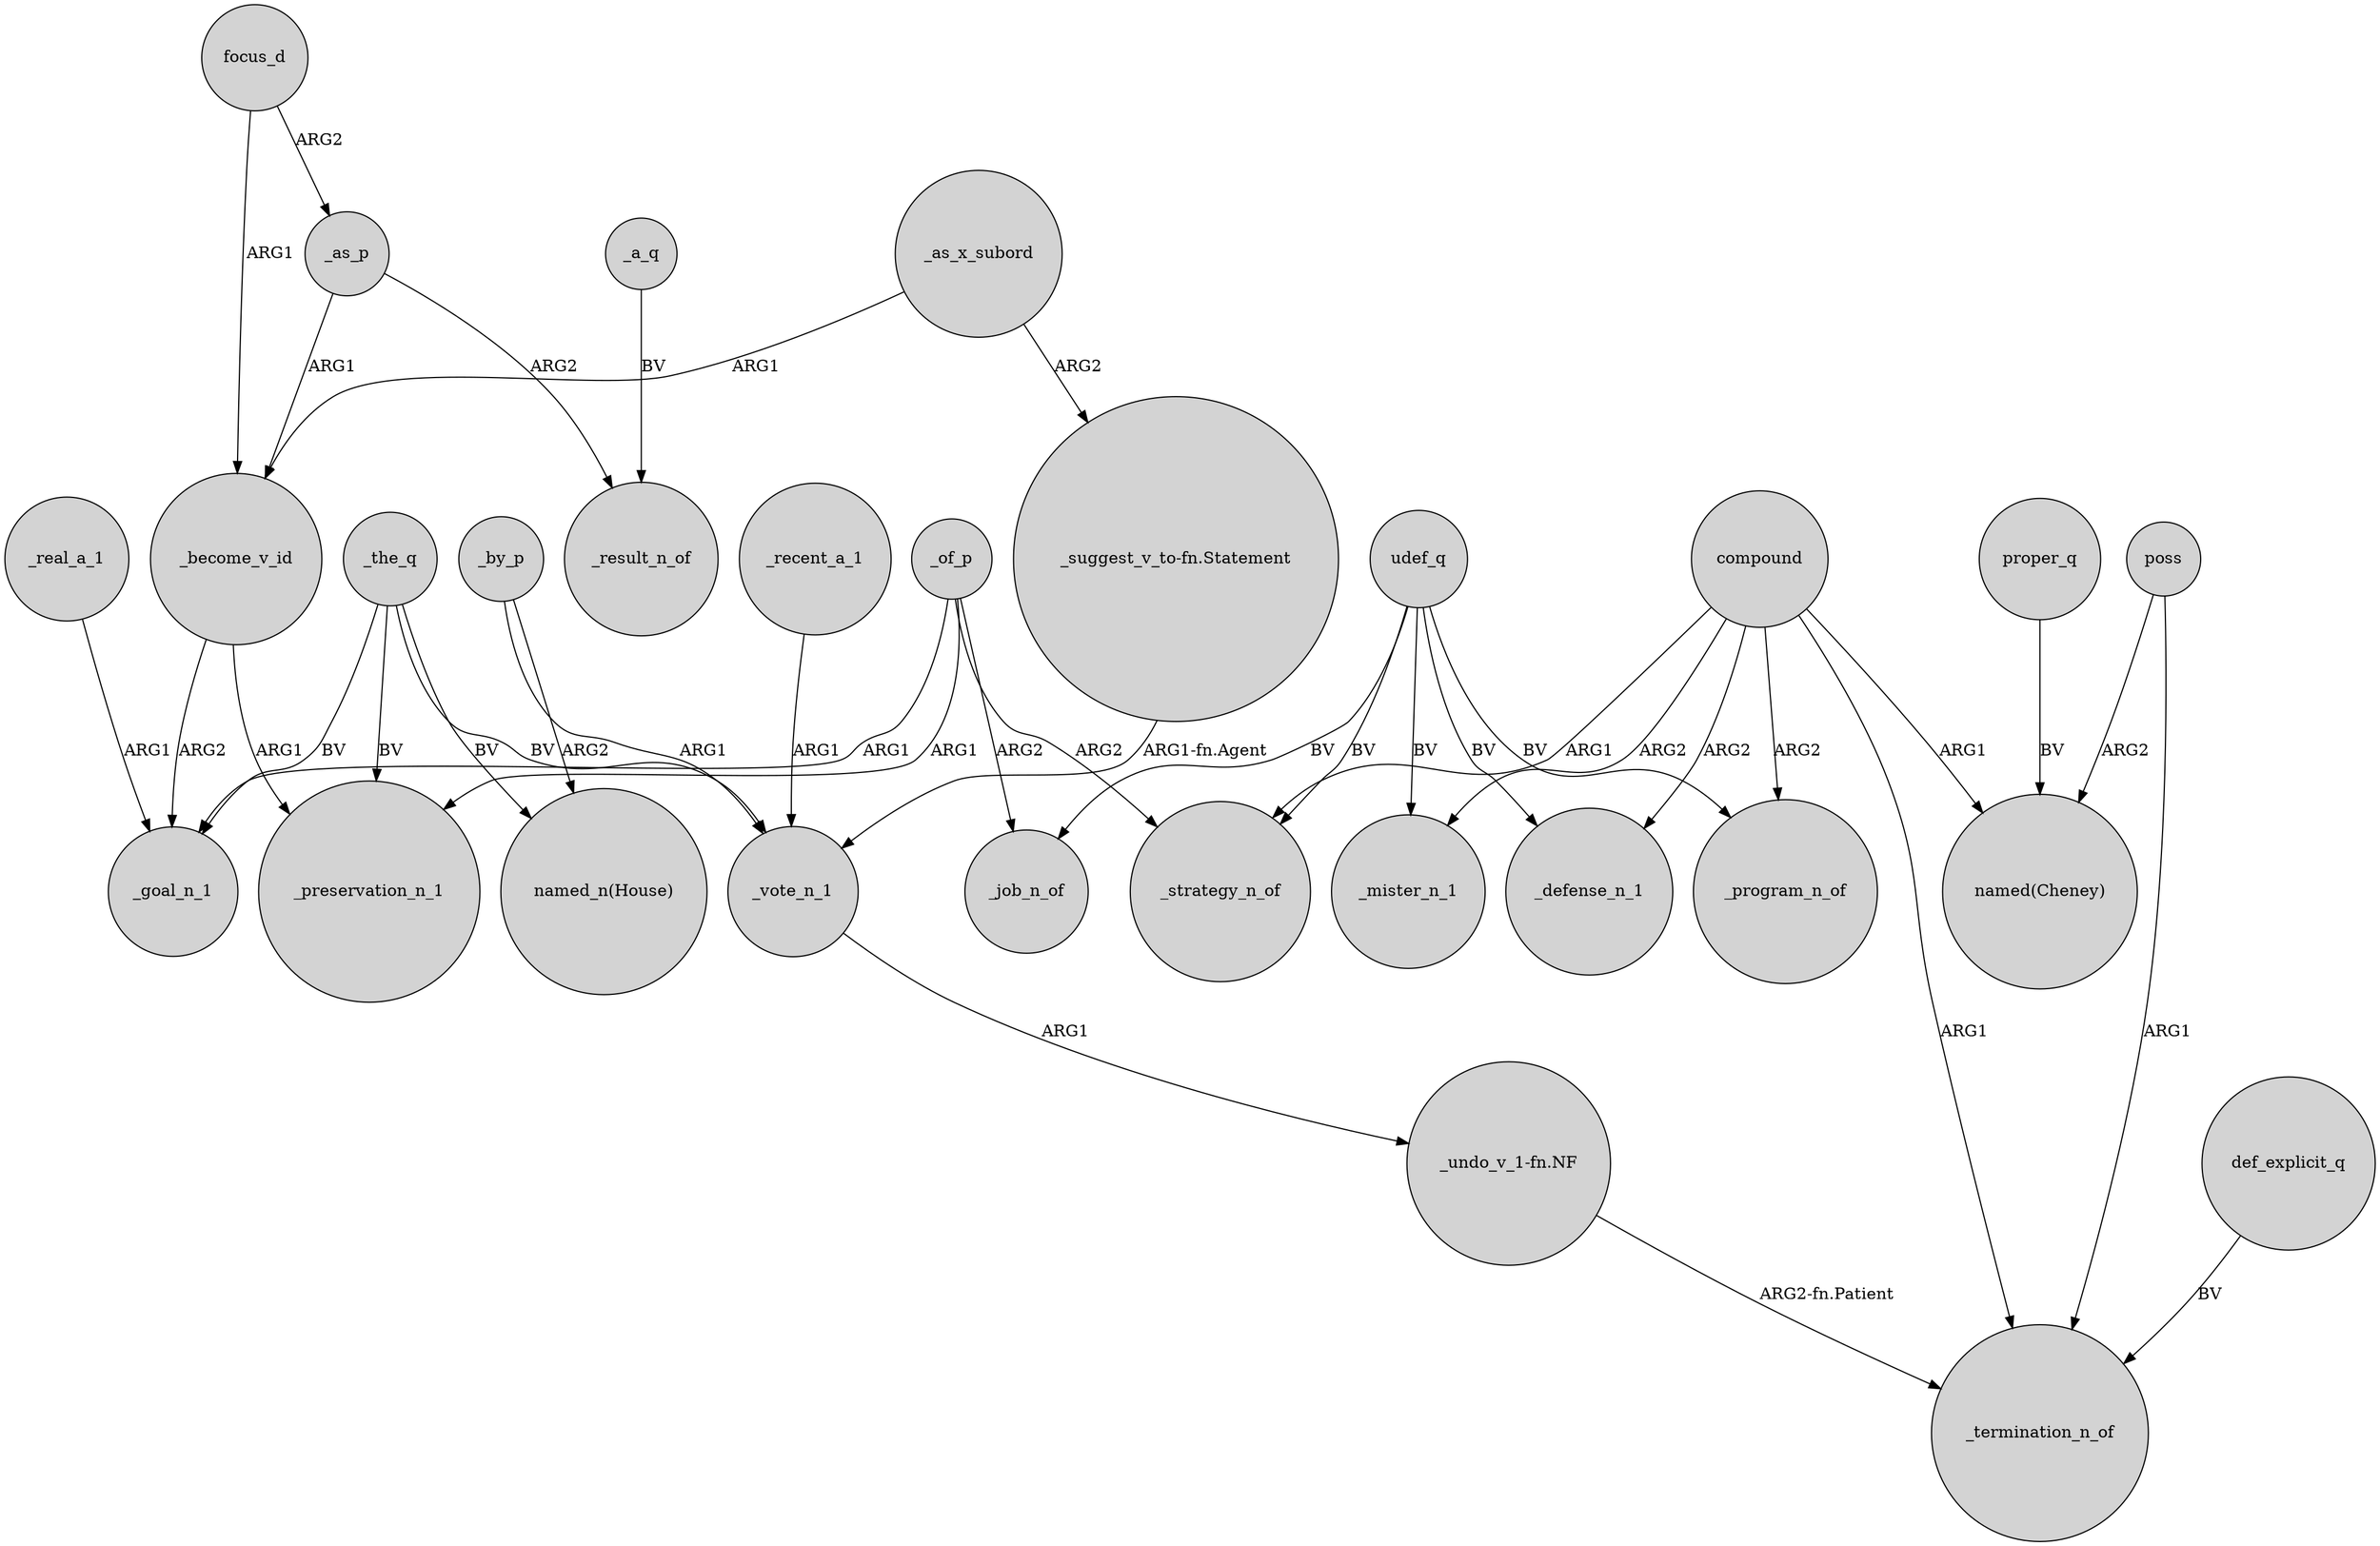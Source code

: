 digraph {
	node [shape=circle style=filled]
	compound -> _program_n_of [label=ARG2]
	_vote_n_1 -> "_undo_v_1-fn.NF" [label=ARG1]
	_by_p -> "named_n(House)" [label=ARG2]
	compound -> _termination_n_of [label=ARG1]
	_as_p -> _become_v_id [label=ARG1]
	_of_p -> _strategy_n_of [label=ARG2]
	"_suggest_v_to-fn.Statement" -> _vote_n_1 [label="ARG1-fn.Agent"]
	compound -> _mister_n_1 [label=ARG2]
	_of_p -> _goal_n_1 [label=ARG1]
	compound -> _strategy_n_of [label=ARG1]
	_the_q -> _vote_n_1 [label=BV]
	focus_d -> _as_p [label=ARG2]
	proper_q -> "named(Cheney)" [label=BV]
	udef_q -> _mister_n_1 [label=BV]
	_a_q -> _result_n_of [label=BV]
	udef_q -> _program_n_of [label=BV]
	_real_a_1 -> _goal_n_1 [label=ARG1]
	_become_v_id -> _goal_n_1 [label=ARG2]
	compound -> _defense_n_1 [label=ARG2]
	_the_q -> "named_n(House)" [label=BV]
	_by_p -> _vote_n_1 [label=ARG1]
	focus_d -> _become_v_id [label=ARG1]
	_the_q -> _preservation_n_1 [label=BV]
	poss -> "named(Cheney)" [label=ARG2]
	_the_q -> _goal_n_1 [label=BV]
	_as_x_subord -> "_suggest_v_to-fn.Statement" [label=ARG2]
	_as_p -> _result_n_of [label=ARG2]
	udef_q -> _defense_n_1 [label=BV]
	"_undo_v_1-fn.NF" -> _termination_n_of [label="ARG2-fn.Patient"]
	_of_p -> _job_n_of [label=ARG2]
	compound -> "named(Cheney)" [label=ARG1]
	udef_q -> _strategy_n_of [label=BV]
	_as_x_subord -> _become_v_id [label=ARG1]
	poss -> _termination_n_of [label=ARG1]
	def_explicit_q -> _termination_n_of [label=BV]
	udef_q -> _job_n_of [label=BV]
	_of_p -> _preservation_n_1 [label=ARG1]
	_recent_a_1 -> _vote_n_1 [label=ARG1]
	_become_v_id -> _preservation_n_1 [label=ARG1]
}
